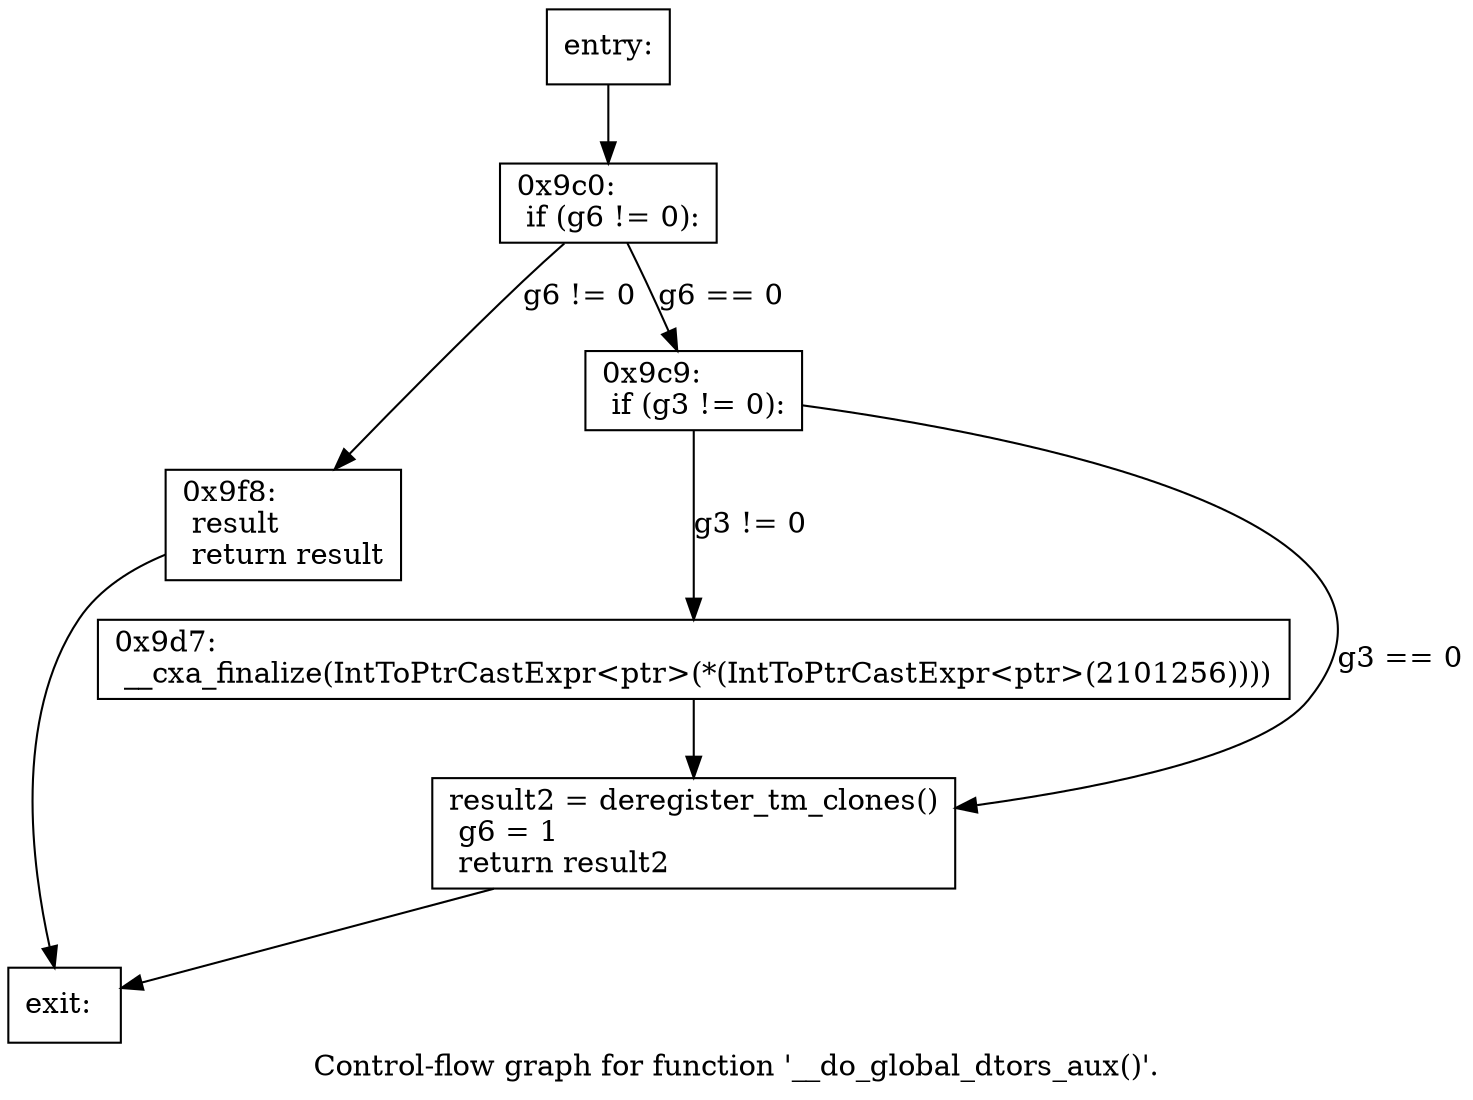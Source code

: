 digraph "Control-flow graph for function '__do_global_dtors_aux()'." {
  label="Control-flow graph for function '__do_global_dtors_aux()'.";
  node [shape=record];

  Node140736622511408 [label="{entry:\l}"];
  Node140736622511408 -> Node140736622534464;
  Node140736622534464 [label="{0x9c0:\l  if (g6 != 0):\l}"];
  Node140736622534464 -> Node140736622171264 [label="g6 != 0"];
  Node140736622534464 -> Node140736622298272 [label="g6 == 0"];
  Node140736622171264 [label="{0x9f8:\l  result\l  return result\l}"];
  Node140736622171264 -> Node140736622510736;
  Node140736622298272 [label="{0x9c9:\l  if (g3 != 0):\l}"];
  Node140736622298272 -> Node140736622211280 [label="g3 != 0"];
  Node140736622298272 -> Node140736622326448 [label="g3 == 0"];
  Node140736622510736 [label="{exit:\l}"];
  Node140736622211280 [label="{0x9d7:\l  __cxa_finalize(IntToPtrCastExpr\<ptr\>(*(IntToPtrCastExpr\<ptr\>(2101256))))\l}"];
  Node140736622211280 -> Node140736622326448;
  Node140736622326448 [label="{  result2 = deregister_tm_clones()\l  g6 = 1\l  return result2\l}"];
  Node140736622326448 -> Node140736622510736;

}
